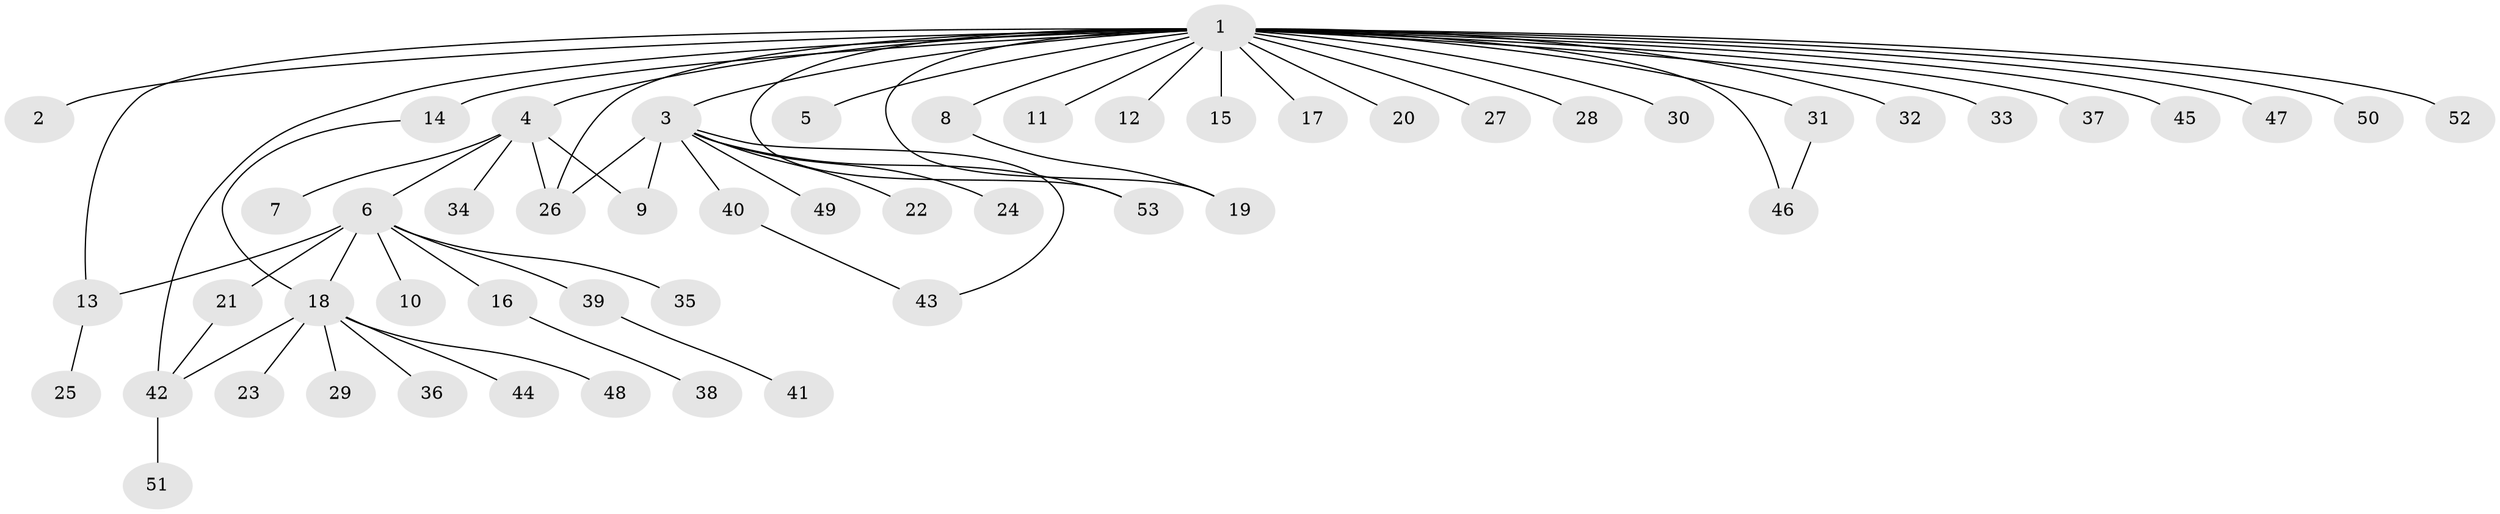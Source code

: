// original degree distribution, {36: 0.013513513513513514, 1: 0.581081081081081, 11: 0.013513513513513514, 7: 0.013513513513513514, 3: 0.10810810810810811, 9: 0.013513513513513514, 2: 0.17567567567567569, 4: 0.02702702702702703, 5: 0.02702702702702703, 10: 0.013513513513513514, 6: 0.013513513513513514}
// Generated by graph-tools (version 1.1) at 2025/50/03/04/25 22:50:41]
// undirected, 53 vertices, 63 edges
graph export_dot {
  node [color=gray90,style=filled];
  1;
  2;
  3;
  4;
  5;
  6;
  7;
  8;
  9;
  10;
  11;
  12;
  13;
  14;
  15;
  16;
  17;
  18;
  19;
  20;
  21;
  22;
  23;
  24;
  25;
  26;
  27;
  28;
  29;
  30;
  31;
  32;
  33;
  34;
  35;
  36;
  37;
  38;
  39;
  40;
  41;
  42;
  43;
  44;
  45;
  46;
  47;
  48;
  49;
  50;
  51;
  52;
  53;
  1 -- 2 [weight=1.0];
  1 -- 3 [weight=1.0];
  1 -- 4 [weight=1.0];
  1 -- 5 [weight=1.0];
  1 -- 8 [weight=1.0];
  1 -- 11 [weight=1.0];
  1 -- 12 [weight=1.0];
  1 -- 13 [weight=1.0];
  1 -- 14 [weight=2.0];
  1 -- 15 [weight=1.0];
  1 -- 17 [weight=1.0];
  1 -- 19 [weight=1.0];
  1 -- 20 [weight=1.0];
  1 -- 26 [weight=1.0];
  1 -- 27 [weight=1.0];
  1 -- 28 [weight=1.0];
  1 -- 30 [weight=1.0];
  1 -- 31 [weight=1.0];
  1 -- 32 [weight=1.0];
  1 -- 33 [weight=1.0];
  1 -- 37 [weight=1.0];
  1 -- 42 [weight=1.0];
  1 -- 45 [weight=1.0];
  1 -- 46 [weight=1.0];
  1 -- 47 [weight=1.0];
  1 -- 50 [weight=1.0];
  1 -- 52 [weight=1.0];
  1 -- 53 [weight=1.0];
  3 -- 9 [weight=2.0];
  3 -- 22 [weight=1.0];
  3 -- 24 [weight=1.0];
  3 -- 26 [weight=1.0];
  3 -- 40 [weight=1.0];
  3 -- 43 [weight=1.0];
  3 -- 49 [weight=1.0];
  3 -- 53 [weight=1.0];
  4 -- 6 [weight=1.0];
  4 -- 7 [weight=1.0];
  4 -- 9 [weight=1.0];
  4 -- 26 [weight=1.0];
  4 -- 34 [weight=1.0];
  6 -- 10 [weight=1.0];
  6 -- 13 [weight=1.0];
  6 -- 16 [weight=1.0];
  6 -- 18 [weight=1.0];
  6 -- 21 [weight=1.0];
  6 -- 35 [weight=1.0];
  6 -- 39 [weight=1.0];
  8 -- 19 [weight=1.0];
  13 -- 25 [weight=1.0];
  14 -- 18 [weight=1.0];
  16 -- 38 [weight=1.0];
  18 -- 23 [weight=1.0];
  18 -- 29 [weight=1.0];
  18 -- 36 [weight=1.0];
  18 -- 42 [weight=2.0];
  18 -- 44 [weight=1.0];
  18 -- 48 [weight=1.0];
  21 -- 42 [weight=2.0];
  31 -- 46 [weight=1.0];
  39 -- 41 [weight=1.0];
  40 -- 43 [weight=1.0];
  42 -- 51 [weight=1.0];
}
